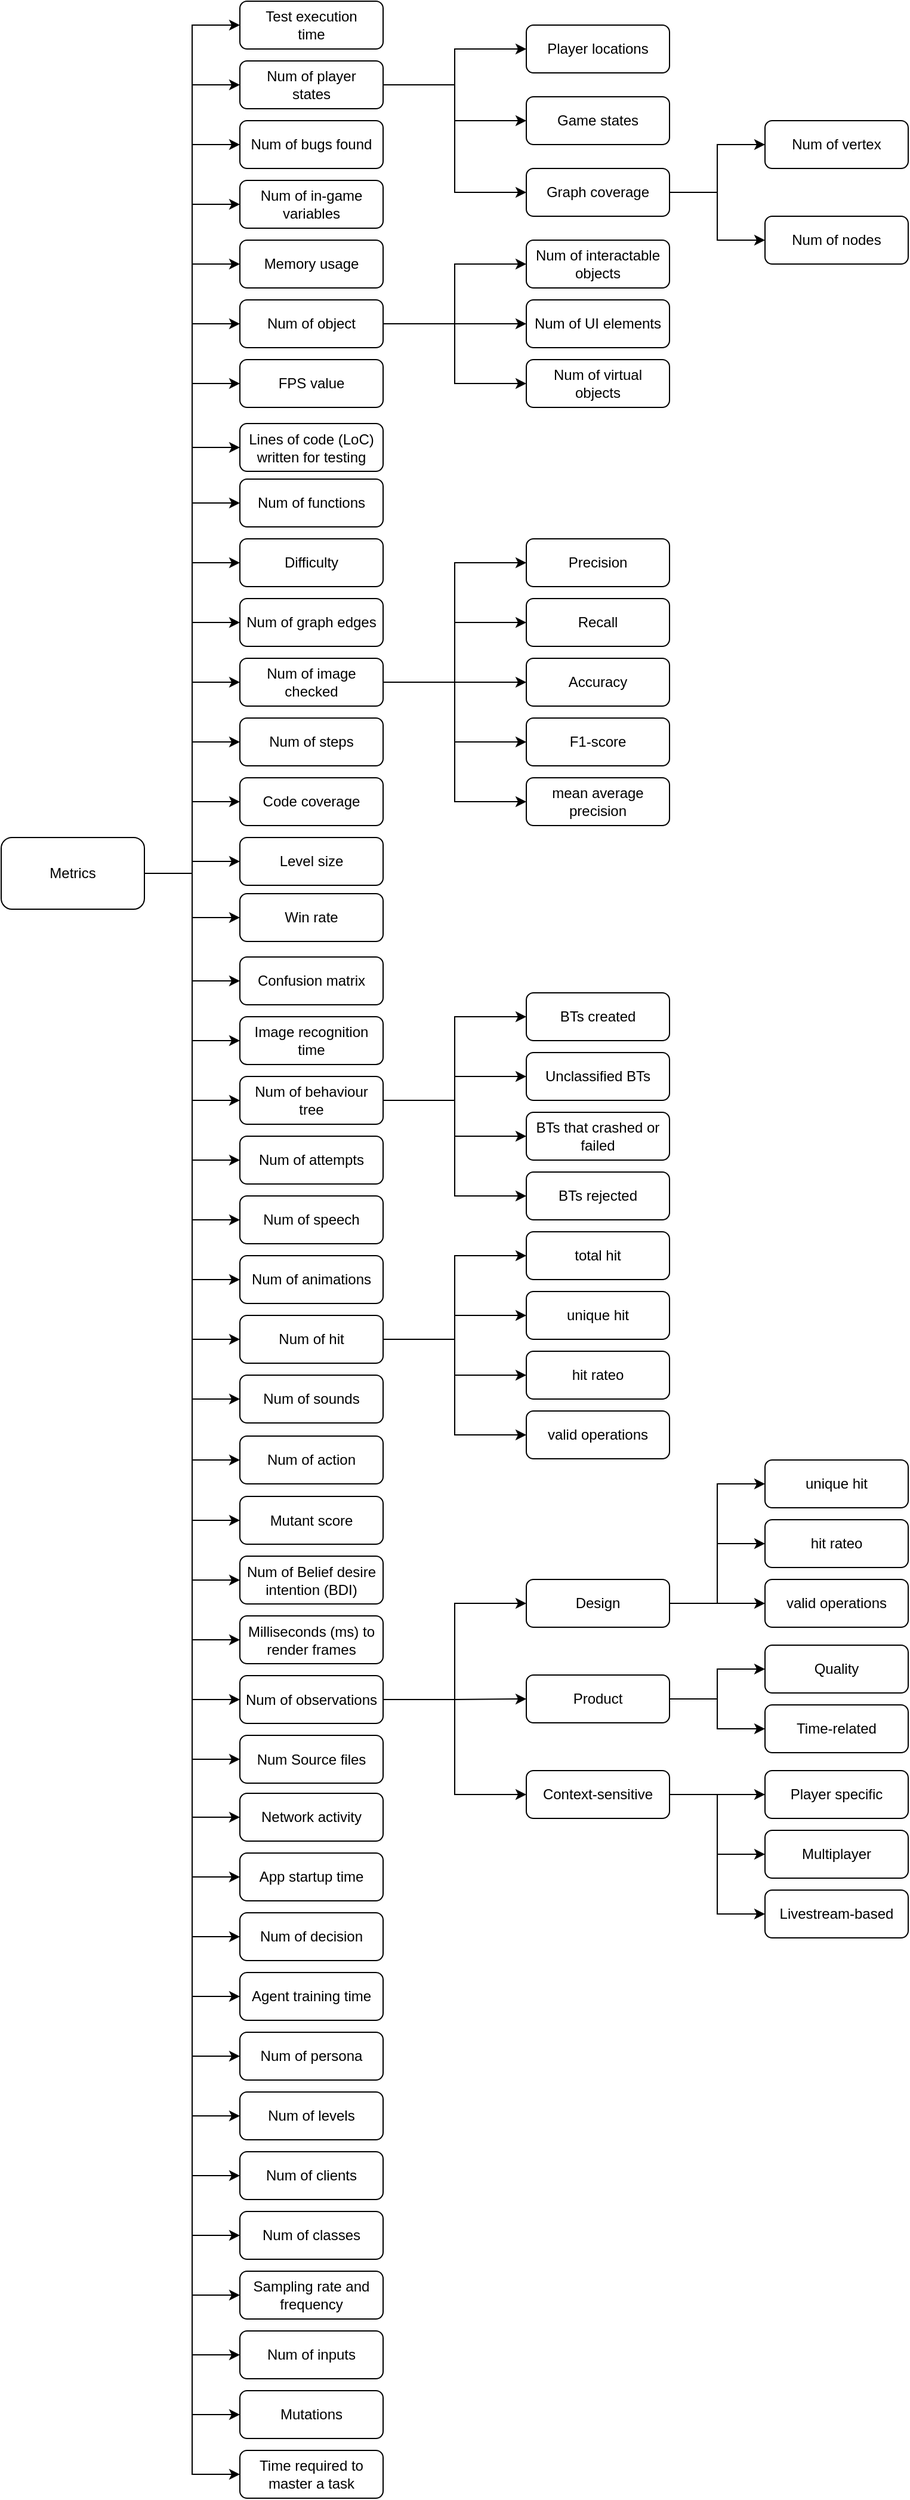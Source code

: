 <mxfile version="21.5.2" type="github">
  <diagram name="Page-1" id="xeIxkAoRWII9STHgT98n">
    <mxGraphModel dx="868" dy="790" grid="1" gridSize="10" guides="1" tooltips="1" connect="1" arrows="1" fold="1" page="1" pageScale="1" pageWidth="1169" pageHeight="827" math="0" shadow="0">
      <root>
        <mxCell id="0" />
        <mxCell id="1" parent="0" />
        <mxCell id="zapQ0Kug5HAamrrfFNZZ-22" style="edgeStyle=orthogonalEdgeStyle;rounded=0;orthogonalLoop=1;jettySize=auto;html=1;entryX=0;entryY=0.5;entryDx=0;entryDy=0;" edge="1" parent="1" source="zapQ0Kug5HAamrrfFNZZ-2" target="zapQ0Kug5HAamrrfFNZZ-19">
          <mxGeometry relative="1" as="geometry" />
        </mxCell>
        <mxCell id="zapQ0Kug5HAamrrfFNZZ-23" style="edgeStyle=orthogonalEdgeStyle;rounded=0;orthogonalLoop=1;jettySize=auto;html=1;entryX=0;entryY=0.5;entryDx=0;entryDy=0;" edge="1" parent="1" source="zapQ0Kug5HAamrrfFNZZ-2" target="zapQ0Kug5HAamrrfFNZZ-10">
          <mxGeometry relative="1" as="geometry" />
        </mxCell>
        <mxCell id="zapQ0Kug5HAamrrfFNZZ-24" style="edgeStyle=orthogonalEdgeStyle;rounded=0;orthogonalLoop=1;jettySize=auto;html=1;entryX=0;entryY=0.5;entryDx=0;entryDy=0;" edge="1" parent="1" source="zapQ0Kug5HAamrrfFNZZ-2" target="zapQ0Kug5HAamrrfFNZZ-9">
          <mxGeometry relative="1" as="geometry" />
        </mxCell>
        <mxCell id="zapQ0Kug5HAamrrfFNZZ-25" style="edgeStyle=orthogonalEdgeStyle;rounded=0;orthogonalLoop=1;jettySize=auto;html=1;entryX=0;entryY=0.5;entryDx=0;entryDy=0;" edge="1" parent="1" source="zapQ0Kug5HAamrrfFNZZ-2" target="zapQ0Kug5HAamrrfFNZZ-8">
          <mxGeometry relative="1" as="geometry" />
        </mxCell>
        <mxCell id="zapQ0Kug5HAamrrfFNZZ-26" style="edgeStyle=orthogonalEdgeStyle;rounded=0;orthogonalLoop=1;jettySize=auto;html=1;entryX=0;entryY=0.5;entryDx=0;entryDy=0;" edge="1" parent="1" source="zapQ0Kug5HAamrrfFNZZ-2" target="zapQ0Kug5HAamrrfFNZZ-7">
          <mxGeometry relative="1" as="geometry" />
        </mxCell>
        <mxCell id="zapQ0Kug5HAamrrfFNZZ-27" style="edgeStyle=orthogonalEdgeStyle;rounded=0;orthogonalLoop=1;jettySize=auto;html=1;entryX=0;entryY=0.5;entryDx=0;entryDy=0;" edge="1" parent="1" source="zapQ0Kug5HAamrrfFNZZ-2" target="zapQ0Kug5HAamrrfFNZZ-14">
          <mxGeometry relative="1" as="geometry" />
        </mxCell>
        <mxCell id="zapQ0Kug5HAamrrfFNZZ-28" style="edgeStyle=orthogonalEdgeStyle;rounded=0;orthogonalLoop=1;jettySize=auto;html=1;entryX=0;entryY=0.5;entryDx=0;entryDy=0;" edge="1" parent="1" source="zapQ0Kug5HAamrrfFNZZ-2" target="zapQ0Kug5HAamrrfFNZZ-13">
          <mxGeometry relative="1" as="geometry" />
        </mxCell>
        <mxCell id="zapQ0Kug5HAamrrfFNZZ-29" style="edgeStyle=orthogonalEdgeStyle;rounded=0;orthogonalLoop=1;jettySize=auto;html=1;entryX=0;entryY=0.5;entryDx=0;entryDy=0;" edge="1" parent="1" source="zapQ0Kug5HAamrrfFNZZ-2" target="zapQ0Kug5HAamrrfFNZZ-12">
          <mxGeometry relative="1" as="geometry" />
        </mxCell>
        <mxCell id="zapQ0Kug5HAamrrfFNZZ-59" style="edgeStyle=orthogonalEdgeStyle;rounded=0;orthogonalLoop=1;jettySize=auto;html=1;entryX=0;entryY=0.5;entryDx=0;entryDy=0;" edge="1" parent="1" source="zapQ0Kug5HAamrrfFNZZ-2" target="zapQ0Kug5HAamrrfFNZZ-20">
          <mxGeometry relative="1" as="geometry" />
        </mxCell>
        <mxCell id="zapQ0Kug5HAamrrfFNZZ-60" style="edgeStyle=orthogonalEdgeStyle;rounded=0;orthogonalLoop=1;jettySize=auto;html=1;entryX=0;entryY=0.5;entryDx=0;entryDy=0;" edge="1" parent="1" source="zapQ0Kug5HAamrrfFNZZ-2" target="zapQ0Kug5HAamrrfFNZZ-21">
          <mxGeometry relative="1" as="geometry" />
        </mxCell>
        <mxCell id="zapQ0Kug5HAamrrfFNZZ-70" style="edgeStyle=orthogonalEdgeStyle;rounded=0;orthogonalLoop=1;jettySize=auto;html=1;entryX=0;entryY=0.5;entryDx=0;entryDy=0;" edge="1" parent="1" source="zapQ0Kug5HAamrrfFNZZ-2" target="zapQ0Kug5HAamrrfFNZZ-15">
          <mxGeometry relative="1" as="geometry" />
        </mxCell>
        <mxCell id="zapQ0Kug5HAamrrfFNZZ-71" style="edgeStyle=orthogonalEdgeStyle;rounded=0;orthogonalLoop=1;jettySize=auto;html=1;entryX=0;entryY=0.5;entryDx=0;entryDy=0;" edge="1" parent="1" source="zapQ0Kug5HAamrrfFNZZ-2" target="zapQ0Kug5HAamrrfFNZZ-16">
          <mxGeometry relative="1" as="geometry" />
        </mxCell>
        <mxCell id="zapQ0Kug5HAamrrfFNZZ-72" style="edgeStyle=orthogonalEdgeStyle;rounded=0;orthogonalLoop=1;jettySize=auto;html=1;entryX=0;entryY=0.5;entryDx=0;entryDy=0;" edge="1" parent="1" source="zapQ0Kug5HAamrrfFNZZ-2" target="zapQ0Kug5HAamrrfFNZZ-17">
          <mxGeometry relative="1" as="geometry" />
        </mxCell>
        <mxCell id="zapQ0Kug5HAamrrfFNZZ-73" style="edgeStyle=orthogonalEdgeStyle;rounded=0;orthogonalLoop=1;jettySize=auto;html=1;entryX=0;entryY=0.5;entryDx=0;entryDy=0;" edge="1" parent="1" source="zapQ0Kug5HAamrrfFNZZ-2" target="zapQ0Kug5HAamrrfFNZZ-18">
          <mxGeometry relative="1" as="geometry" />
        </mxCell>
        <mxCell id="zapQ0Kug5HAamrrfFNZZ-74" style="edgeStyle=orthogonalEdgeStyle;rounded=0;orthogonalLoop=1;jettySize=auto;html=1;entryX=0;entryY=0.5;entryDx=0;entryDy=0;" edge="1" parent="1" source="zapQ0Kug5HAamrrfFNZZ-2" target="zapQ0Kug5HAamrrfFNZZ-64">
          <mxGeometry relative="1" as="geometry" />
        </mxCell>
        <mxCell id="zapQ0Kug5HAamrrfFNZZ-75" style="edgeStyle=orthogonalEdgeStyle;rounded=0;orthogonalLoop=1;jettySize=auto;html=1;entryX=0;entryY=0.5;entryDx=0;entryDy=0;" edge="1" parent="1" source="zapQ0Kug5HAamrrfFNZZ-2" target="zapQ0Kug5HAamrrfFNZZ-63">
          <mxGeometry relative="1" as="geometry" />
        </mxCell>
        <mxCell id="zapQ0Kug5HAamrrfFNZZ-76" style="edgeStyle=orthogonalEdgeStyle;rounded=0;orthogonalLoop=1;jettySize=auto;html=1;entryX=0;entryY=0.5;entryDx=0;entryDy=0;" edge="1" parent="1" source="zapQ0Kug5HAamrrfFNZZ-2" target="zapQ0Kug5HAamrrfFNZZ-62">
          <mxGeometry relative="1" as="geometry" />
        </mxCell>
        <mxCell id="zapQ0Kug5HAamrrfFNZZ-77" style="edgeStyle=orthogonalEdgeStyle;rounded=0;orthogonalLoop=1;jettySize=auto;html=1;entryX=0;entryY=0.5;entryDx=0;entryDy=0;" edge="1" parent="1" source="zapQ0Kug5HAamrrfFNZZ-2" target="zapQ0Kug5HAamrrfFNZZ-61">
          <mxGeometry relative="1" as="geometry" />
        </mxCell>
        <mxCell id="zapQ0Kug5HAamrrfFNZZ-78" style="edgeStyle=orthogonalEdgeStyle;rounded=0;orthogonalLoop=1;jettySize=auto;html=1;entryX=0;entryY=0.5;entryDx=0;entryDy=0;" edge="1" parent="1" source="zapQ0Kug5HAamrrfFNZZ-2" target="zapQ0Kug5HAamrrfFNZZ-65">
          <mxGeometry relative="1" as="geometry" />
        </mxCell>
        <mxCell id="zapQ0Kug5HAamrrfFNZZ-79" style="edgeStyle=orthogonalEdgeStyle;rounded=0;orthogonalLoop=1;jettySize=auto;html=1;entryX=0;entryY=0.5;entryDx=0;entryDy=0;" edge="1" parent="1" source="zapQ0Kug5HAamrrfFNZZ-2" target="zapQ0Kug5HAamrrfFNZZ-69">
          <mxGeometry relative="1" as="geometry" />
        </mxCell>
        <mxCell id="zapQ0Kug5HAamrrfFNZZ-80" style="edgeStyle=orthogonalEdgeStyle;rounded=0;orthogonalLoop=1;jettySize=auto;html=1;entryX=0;entryY=0.5;entryDx=0;entryDy=0;" edge="1" parent="1" source="zapQ0Kug5HAamrrfFNZZ-2" target="zapQ0Kug5HAamrrfFNZZ-68">
          <mxGeometry relative="1" as="geometry" />
        </mxCell>
        <mxCell id="zapQ0Kug5HAamrrfFNZZ-81" style="edgeStyle=orthogonalEdgeStyle;rounded=0;orthogonalLoop=1;jettySize=auto;html=1;entryX=0;entryY=0.5;entryDx=0;entryDy=0;" edge="1" parent="1" source="zapQ0Kug5HAamrrfFNZZ-2" target="zapQ0Kug5HAamrrfFNZZ-67">
          <mxGeometry relative="1" as="geometry" />
        </mxCell>
        <mxCell id="zapQ0Kug5HAamrrfFNZZ-82" style="edgeStyle=orthogonalEdgeStyle;rounded=0;orthogonalLoop=1;jettySize=auto;html=1;entryX=0;entryY=0.5;entryDx=0;entryDy=0;" edge="1" parent="1" source="zapQ0Kug5HAamrrfFNZZ-2" target="zapQ0Kug5HAamrrfFNZZ-66">
          <mxGeometry relative="1" as="geometry" />
        </mxCell>
        <mxCell id="zapQ0Kug5HAamrrfFNZZ-146" style="edgeStyle=orthogonalEdgeStyle;rounded=0;orthogonalLoop=1;jettySize=auto;html=1;entryX=0;entryY=0.5;entryDx=0;entryDy=0;" edge="1" parent="1" source="zapQ0Kug5HAamrrfFNZZ-2" target="zapQ0Kug5HAamrrfFNZZ-84">
          <mxGeometry relative="1" as="geometry" />
        </mxCell>
        <mxCell id="zapQ0Kug5HAamrrfFNZZ-147" style="edgeStyle=orthogonalEdgeStyle;rounded=0;orthogonalLoop=1;jettySize=auto;html=1;entryX=0;entryY=0.5;entryDx=0;entryDy=0;" edge="1" parent="1" source="zapQ0Kug5HAamrrfFNZZ-2" target="zapQ0Kug5HAamrrfFNZZ-83">
          <mxGeometry relative="1" as="geometry" />
        </mxCell>
        <mxCell id="zapQ0Kug5HAamrrfFNZZ-148" style="edgeStyle=orthogonalEdgeStyle;rounded=0;orthogonalLoop=1;jettySize=auto;html=1;entryX=0;entryY=0.5;entryDx=0;entryDy=0;" edge="1" parent="1" source="zapQ0Kug5HAamrrfFNZZ-2" target="zapQ0Kug5HAamrrfFNZZ-85">
          <mxGeometry relative="1" as="geometry" />
        </mxCell>
        <mxCell id="zapQ0Kug5HAamrrfFNZZ-149" style="edgeStyle=orthogonalEdgeStyle;rounded=0;orthogonalLoop=1;jettySize=auto;html=1;entryX=0;entryY=0.5;entryDx=0;entryDy=0;" edge="1" parent="1" source="zapQ0Kug5HAamrrfFNZZ-2" target="zapQ0Kug5HAamrrfFNZZ-89">
          <mxGeometry relative="1" as="geometry" />
        </mxCell>
        <mxCell id="zapQ0Kug5HAamrrfFNZZ-152" style="edgeStyle=orthogonalEdgeStyle;rounded=0;orthogonalLoop=1;jettySize=auto;html=1;entryX=0;entryY=0.5;entryDx=0;entryDy=0;" edge="1" parent="1" source="zapQ0Kug5HAamrrfFNZZ-2" target="zapQ0Kug5HAamrrfFNZZ-86">
          <mxGeometry relative="1" as="geometry" />
        </mxCell>
        <mxCell id="zapQ0Kug5HAamrrfFNZZ-153" style="edgeStyle=orthogonalEdgeStyle;rounded=0;orthogonalLoop=1;jettySize=auto;html=1;entryX=0;entryY=0.5;entryDx=0;entryDy=0;" edge="1" parent="1" source="zapQ0Kug5HAamrrfFNZZ-2" target="zapQ0Kug5HAamrrfFNZZ-93">
          <mxGeometry relative="1" as="geometry" />
        </mxCell>
        <mxCell id="zapQ0Kug5HAamrrfFNZZ-155" style="edgeStyle=orthogonalEdgeStyle;rounded=0;orthogonalLoop=1;jettySize=auto;html=1;entryX=0;entryY=0.5;entryDx=0;entryDy=0;" edge="1" parent="1" source="zapQ0Kug5HAamrrfFNZZ-2" target="zapQ0Kug5HAamrrfFNZZ-91">
          <mxGeometry relative="1" as="geometry" />
        </mxCell>
        <mxCell id="zapQ0Kug5HAamrrfFNZZ-156" style="edgeStyle=orthogonalEdgeStyle;rounded=0;orthogonalLoop=1;jettySize=auto;html=1;entryX=0;entryY=0.5;entryDx=0;entryDy=0;" edge="1" parent="1" source="zapQ0Kug5HAamrrfFNZZ-2" target="zapQ0Kug5HAamrrfFNZZ-92">
          <mxGeometry relative="1" as="geometry" />
        </mxCell>
        <mxCell id="zapQ0Kug5HAamrrfFNZZ-157" style="edgeStyle=orthogonalEdgeStyle;rounded=0;orthogonalLoop=1;jettySize=auto;html=1;entryX=0;entryY=0.5;entryDx=0;entryDy=0;" edge="1" parent="1" source="zapQ0Kug5HAamrrfFNZZ-2" target="zapQ0Kug5HAamrrfFNZZ-90">
          <mxGeometry relative="1" as="geometry" />
        </mxCell>
        <mxCell id="zapQ0Kug5HAamrrfFNZZ-158" style="edgeStyle=orthogonalEdgeStyle;rounded=0;orthogonalLoop=1;jettySize=auto;html=1;entryX=0;entryY=0.5;entryDx=0;entryDy=0;" edge="1" parent="1" source="zapQ0Kug5HAamrrfFNZZ-2" target="zapQ0Kug5HAamrrfFNZZ-95">
          <mxGeometry relative="1" as="geometry" />
        </mxCell>
        <mxCell id="zapQ0Kug5HAamrrfFNZZ-159" style="edgeStyle=orthogonalEdgeStyle;rounded=0;orthogonalLoop=1;jettySize=auto;html=1;entryX=0;entryY=0.5;entryDx=0;entryDy=0;" edge="1" parent="1" source="zapQ0Kug5HAamrrfFNZZ-2" target="zapQ0Kug5HAamrrfFNZZ-88">
          <mxGeometry relative="1" as="geometry" />
        </mxCell>
        <mxCell id="zapQ0Kug5HAamrrfFNZZ-160" style="edgeStyle=orthogonalEdgeStyle;rounded=0;orthogonalLoop=1;jettySize=auto;html=1;entryX=0;entryY=0.5;entryDx=0;entryDy=0;" edge="1" parent="1" source="zapQ0Kug5HAamrrfFNZZ-2" target="zapQ0Kug5HAamrrfFNZZ-100">
          <mxGeometry relative="1" as="geometry" />
        </mxCell>
        <mxCell id="zapQ0Kug5HAamrrfFNZZ-161" style="edgeStyle=orthogonalEdgeStyle;rounded=0;orthogonalLoop=1;jettySize=auto;html=1;entryX=0;entryY=0.5;entryDx=0;entryDy=0;" edge="1" parent="1" source="zapQ0Kug5HAamrrfFNZZ-2" target="zapQ0Kug5HAamrrfFNZZ-101">
          <mxGeometry relative="1" as="geometry" />
        </mxCell>
        <mxCell id="zapQ0Kug5HAamrrfFNZZ-162" style="edgeStyle=orthogonalEdgeStyle;rounded=0;orthogonalLoop=1;jettySize=auto;html=1;entryX=0;entryY=0.5;entryDx=0;entryDy=0;" edge="1" parent="1" source="zapQ0Kug5HAamrrfFNZZ-2" target="zapQ0Kug5HAamrrfFNZZ-98">
          <mxGeometry relative="1" as="geometry" />
        </mxCell>
        <mxCell id="zapQ0Kug5HAamrrfFNZZ-163" style="edgeStyle=orthogonalEdgeStyle;rounded=0;orthogonalLoop=1;jettySize=auto;html=1;entryX=0;entryY=0.5;entryDx=0;entryDy=0;" edge="1" parent="1" source="zapQ0Kug5HAamrrfFNZZ-2" target="zapQ0Kug5HAamrrfFNZZ-99">
          <mxGeometry relative="1" as="geometry" />
        </mxCell>
        <mxCell id="zapQ0Kug5HAamrrfFNZZ-164" style="edgeStyle=orthogonalEdgeStyle;rounded=0;orthogonalLoop=1;jettySize=auto;html=1;entryX=0;entryY=0.5;entryDx=0;entryDy=0;" edge="1" parent="1" source="zapQ0Kug5HAamrrfFNZZ-2" target="zapQ0Kug5HAamrrfFNZZ-96">
          <mxGeometry relative="1" as="geometry" />
        </mxCell>
        <mxCell id="zapQ0Kug5HAamrrfFNZZ-165" style="edgeStyle=orthogonalEdgeStyle;rounded=0;orthogonalLoop=1;jettySize=auto;html=1;entryX=0;entryY=0.5;entryDx=0;entryDy=0;" edge="1" parent="1" source="zapQ0Kug5HAamrrfFNZZ-2" target="zapQ0Kug5HAamrrfFNZZ-87">
          <mxGeometry relative="1" as="geometry" />
        </mxCell>
        <mxCell id="zapQ0Kug5HAamrrfFNZZ-166" style="edgeStyle=orthogonalEdgeStyle;rounded=0;orthogonalLoop=1;jettySize=auto;html=1;entryX=0;entryY=0.5;entryDx=0;entryDy=0;" edge="1" parent="1" source="zapQ0Kug5HAamrrfFNZZ-2" target="zapQ0Kug5HAamrrfFNZZ-97">
          <mxGeometry relative="1" as="geometry" />
        </mxCell>
        <mxCell id="zapQ0Kug5HAamrrfFNZZ-167" style="edgeStyle=orthogonalEdgeStyle;rounded=0;orthogonalLoop=1;jettySize=auto;html=1;entryX=0;entryY=0.5;entryDx=0;entryDy=0;" edge="1" parent="1" source="zapQ0Kug5HAamrrfFNZZ-2" target="zapQ0Kug5HAamrrfFNZZ-94">
          <mxGeometry relative="1" as="geometry" />
        </mxCell>
        <mxCell id="zapQ0Kug5HAamrrfFNZZ-2" value="Metrics" style="rounded=1;whiteSpace=wrap;html=1;" vertex="1" parent="1">
          <mxGeometry x="40" y="740" width="120" height="60" as="geometry" />
        </mxCell>
        <mxCell id="zapQ0Kug5HAamrrfFNZZ-44" style="edgeStyle=orthogonalEdgeStyle;rounded=0;orthogonalLoop=1;jettySize=auto;html=1;entryX=0;entryY=0.5;entryDx=0;entryDy=0;" edge="1" parent="1" source="zapQ0Kug5HAamrrfFNZZ-7" target="zapQ0Kug5HAamrrfFNZZ-43">
          <mxGeometry relative="1" as="geometry" />
        </mxCell>
        <mxCell id="zapQ0Kug5HAamrrfFNZZ-46" style="edgeStyle=orthogonalEdgeStyle;rounded=0;orthogonalLoop=1;jettySize=auto;html=1;entryX=0;entryY=0.5;entryDx=0;entryDy=0;" edge="1" parent="1" source="zapQ0Kug5HAamrrfFNZZ-7" target="zapQ0Kug5HAamrrfFNZZ-42">
          <mxGeometry relative="1" as="geometry" />
        </mxCell>
        <mxCell id="zapQ0Kug5HAamrrfFNZZ-48" style="edgeStyle=orthogonalEdgeStyle;rounded=0;orthogonalLoop=1;jettySize=auto;html=1;" edge="1" parent="1" source="zapQ0Kug5HAamrrfFNZZ-7" target="zapQ0Kug5HAamrrfFNZZ-47">
          <mxGeometry relative="1" as="geometry" />
        </mxCell>
        <mxCell id="zapQ0Kug5HAamrrfFNZZ-7" value="Num of object" style="rounded=1;whiteSpace=wrap;html=1;" vertex="1" parent="1">
          <mxGeometry x="240" y="290" width="120" height="40" as="geometry" />
        </mxCell>
        <mxCell id="zapQ0Kug5HAamrrfFNZZ-8" value="Num of in-game variables" style="rounded=1;whiteSpace=wrap;html=1;" vertex="1" parent="1">
          <mxGeometry x="240" y="190" width="120" height="40" as="geometry" />
        </mxCell>
        <mxCell id="zapQ0Kug5HAamrrfFNZZ-9" value="Memory usage" style="rounded=1;whiteSpace=wrap;html=1;" vertex="1" parent="1">
          <mxGeometry x="240" y="240" width="120" height="40" as="geometry" />
        </mxCell>
        <mxCell id="zapQ0Kug5HAamrrfFNZZ-10" value="FPS value" style="rounded=1;whiteSpace=wrap;html=1;" vertex="1" parent="1">
          <mxGeometry x="240" y="340" width="120" height="40" as="geometry" />
        </mxCell>
        <mxCell id="zapQ0Kug5HAamrrfFNZZ-12" value="Test execution&lt;br&gt;time" style="rounded=1;whiteSpace=wrap;html=1;" vertex="1" parent="1">
          <mxGeometry x="240" y="40" width="120" height="40" as="geometry" />
        </mxCell>
        <mxCell id="zapQ0Kug5HAamrrfFNZZ-38" style="edgeStyle=orthogonalEdgeStyle;rounded=0;orthogonalLoop=1;jettySize=auto;html=1;entryX=0;entryY=0.5;entryDx=0;entryDy=0;" edge="1" parent="1" source="zapQ0Kug5HAamrrfFNZZ-13" target="zapQ0Kug5HAamrrfFNZZ-32">
          <mxGeometry relative="1" as="geometry" />
        </mxCell>
        <mxCell id="zapQ0Kug5HAamrrfFNZZ-39" style="edgeStyle=orthogonalEdgeStyle;rounded=0;orthogonalLoop=1;jettySize=auto;html=1;" edge="1" parent="1" source="zapQ0Kug5HAamrrfFNZZ-13" target="zapQ0Kug5HAamrrfFNZZ-31">
          <mxGeometry relative="1" as="geometry" />
        </mxCell>
        <mxCell id="zapQ0Kug5HAamrrfFNZZ-40" style="edgeStyle=orthogonalEdgeStyle;rounded=0;orthogonalLoop=1;jettySize=auto;html=1;entryX=0;entryY=0.5;entryDx=0;entryDy=0;" edge="1" parent="1" source="zapQ0Kug5HAamrrfFNZZ-13" target="zapQ0Kug5HAamrrfFNZZ-33">
          <mxGeometry relative="1" as="geometry" />
        </mxCell>
        <mxCell id="zapQ0Kug5HAamrrfFNZZ-13" value="Num of player &lt;br&gt;states" style="rounded=1;whiteSpace=wrap;html=1;" vertex="1" parent="1">
          <mxGeometry x="240" y="90" width="120" height="40" as="geometry" />
        </mxCell>
        <mxCell id="zapQ0Kug5HAamrrfFNZZ-14" value="Num of bugs found" style="rounded=1;whiteSpace=wrap;html=1;" vertex="1" parent="1">
          <mxGeometry x="240" y="140" width="120" height="40" as="geometry" />
        </mxCell>
        <mxCell id="zapQ0Kug5HAamrrfFNZZ-15" value="Lines of code (LoC) written for testing" style="rounded=1;whiteSpace=wrap;html=1;" vertex="1" parent="1">
          <mxGeometry x="240" y="393.5" width="120" height="40" as="geometry" />
        </mxCell>
        <mxCell id="zapQ0Kug5HAamrrfFNZZ-16" value="Num of functions" style="rounded=1;whiteSpace=wrap;html=1;" vertex="1" parent="1">
          <mxGeometry x="240" y="440" width="120" height="40" as="geometry" />
        </mxCell>
        <mxCell id="zapQ0Kug5HAamrrfFNZZ-17" value="Difficulty" style="rounded=1;whiteSpace=wrap;html=1;" vertex="1" parent="1">
          <mxGeometry x="240" y="490" width="120" height="40" as="geometry" />
        </mxCell>
        <mxCell id="zapQ0Kug5HAamrrfFNZZ-18" value="Num of graph edges" style="rounded=1;whiteSpace=wrap;html=1;" vertex="1" parent="1">
          <mxGeometry x="240" y="540" width="120" height="40" as="geometry" />
        </mxCell>
        <mxCell id="zapQ0Kug5HAamrrfFNZZ-54" style="edgeStyle=orthogonalEdgeStyle;rounded=0;orthogonalLoop=1;jettySize=auto;html=1;entryX=0;entryY=0.5;entryDx=0;entryDy=0;" edge="1" parent="1" source="zapQ0Kug5HAamrrfFNZZ-19" target="zapQ0Kug5HAamrrfFNZZ-50">
          <mxGeometry relative="1" as="geometry" />
        </mxCell>
        <mxCell id="zapQ0Kug5HAamrrfFNZZ-55" style="edgeStyle=orthogonalEdgeStyle;rounded=0;orthogonalLoop=1;jettySize=auto;html=1;entryX=0;entryY=0.5;entryDx=0;entryDy=0;" edge="1" parent="1" source="zapQ0Kug5HAamrrfFNZZ-19" target="zapQ0Kug5HAamrrfFNZZ-51">
          <mxGeometry relative="1" as="geometry" />
        </mxCell>
        <mxCell id="zapQ0Kug5HAamrrfFNZZ-56" style="edgeStyle=orthogonalEdgeStyle;rounded=0;orthogonalLoop=1;jettySize=auto;html=1;entryX=0;entryY=0.5;entryDx=0;entryDy=0;" edge="1" parent="1" source="zapQ0Kug5HAamrrfFNZZ-19" target="zapQ0Kug5HAamrrfFNZZ-49">
          <mxGeometry relative="1" as="geometry" />
        </mxCell>
        <mxCell id="zapQ0Kug5HAamrrfFNZZ-57" style="edgeStyle=orthogonalEdgeStyle;rounded=0;orthogonalLoop=1;jettySize=auto;html=1;entryX=0;entryY=0.5;entryDx=0;entryDy=0;" edge="1" parent="1" source="zapQ0Kug5HAamrrfFNZZ-19" target="zapQ0Kug5HAamrrfFNZZ-52">
          <mxGeometry relative="1" as="geometry" />
        </mxCell>
        <mxCell id="zapQ0Kug5HAamrrfFNZZ-58" style="edgeStyle=orthogonalEdgeStyle;rounded=0;orthogonalLoop=1;jettySize=auto;html=1;entryX=0;entryY=0.5;entryDx=0;entryDy=0;" edge="1" parent="1" source="zapQ0Kug5HAamrrfFNZZ-19" target="zapQ0Kug5HAamrrfFNZZ-53">
          <mxGeometry relative="1" as="geometry" />
        </mxCell>
        <mxCell id="zapQ0Kug5HAamrrfFNZZ-19" value="Num of image checked" style="rounded=1;whiteSpace=wrap;html=1;" vertex="1" parent="1">
          <mxGeometry x="240" y="590" width="120" height="40" as="geometry" />
        </mxCell>
        <mxCell id="zapQ0Kug5HAamrrfFNZZ-20" value="Num of steps" style="rounded=1;whiteSpace=wrap;html=1;" vertex="1" parent="1">
          <mxGeometry x="240" y="640" width="120" height="40" as="geometry" />
        </mxCell>
        <mxCell id="zapQ0Kug5HAamrrfFNZZ-21" value="Code coverage" style="rounded=1;whiteSpace=wrap;html=1;" vertex="1" parent="1">
          <mxGeometry x="240" y="690" width="120" height="40" as="geometry" />
        </mxCell>
        <mxCell id="zapQ0Kug5HAamrrfFNZZ-31" value="Game states" style="rounded=1;whiteSpace=wrap;html=1;" vertex="1" parent="1">
          <mxGeometry x="480" y="120" width="120" height="40" as="geometry" />
        </mxCell>
        <mxCell id="zapQ0Kug5HAamrrfFNZZ-32" value="Player locations" style="rounded=1;whiteSpace=wrap;html=1;" vertex="1" parent="1">
          <mxGeometry x="480" y="60" width="120" height="40" as="geometry" />
        </mxCell>
        <mxCell id="zapQ0Kug5HAamrrfFNZZ-36" style="edgeStyle=orthogonalEdgeStyle;rounded=0;orthogonalLoop=1;jettySize=auto;html=1;entryX=0;entryY=0.5;entryDx=0;entryDy=0;" edge="1" parent="1" source="zapQ0Kug5HAamrrfFNZZ-33" target="zapQ0Kug5HAamrrfFNZZ-35">
          <mxGeometry relative="1" as="geometry" />
        </mxCell>
        <mxCell id="zapQ0Kug5HAamrrfFNZZ-37" style="edgeStyle=orthogonalEdgeStyle;rounded=0;orthogonalLoop=1;jettySize=auto;html=1;entryX=0;entryY=0.5;entryDx=0;entryDy=0;" edge="1" parent="1" source="zapQ0Kug5HAamrrfFNZZ-33" target="zapQ0Kug5HAamrrfFNZZ-34">
          <mxGeometry relative="1" as="geometry" />
        </mxCell>
        <mxCell id="zapQ0Kug5HAamrrfFNZZ-33" value="Graph coverage" style="rounded=1;whiteSpace=wrap;html=1;" vertex="1" parent="1">
          <mxGeometry x="480" y="180" width="120" height="40" as="geometry" />
        </mxCell>
        <mxCell id="zapQ0Kug5HAamrrfFNZZ-34" value="Num of nodes" style="rounded=1;whiteSpace=wrap;html=1;" vertex="1" parent="1">
          <mxGeometry x="680" y="220" width="120" height="40" as="geometry" />
        </mxCell>
        <mxCell id="zapQ0Kug5HAamrrfFNZZ-35" value="Num of vertex" style="rounded=1;whiteSpace=wrap;html=1;" vertex="1" parent="1">
          <mxGeometry x="680" y="140" width="120" height="40" as="geometry" />
        </mxCell>
        <mxCell id="zapQ0Kug5HAamrrfFNZZ-42" value="Num of virtual &lt;br&gt;objects" style="rounded=1;whiteSpace=wrap;html=1;" vertex="1" parent="1">
          <mxGeometry x="480" y="340" width="120" height="40" as="geometry" />
        </mxCell>
        <mxCell id="zapQ0Kug5HAamrrfFNZZ-43" value="Num of interactable objects" style="rounded=1;whiteSpace=wrap;html=1;" vertex="1" parent="1">
          <mxGeometry x="480" y="240" width="120" height="40" as="geometry" />
        </mxCell>
        <mxCell id="zapQ0Kug5HAamrrfFNZZ-47" value="Num of UI elements" style="rounded=1;whiteSpace=wrap;html=1;" vertex="1" parent="1">
          <mxGeometry x="480" y="290" width="120" height="40" as="geometry" />
        </mxCell>
        <mxCell id="zapQ0Kug5HAamrrfFNZZ-49" value="Accuracy" style="rounded=1;whiteSpace=wrap;html=1;" vertex="1" parent="1">
          <mxGeometry x="480" y="590" width="120" height="40" as="geometry" />
        </mxCell>
        <mxCell id="zapQ0Kug5HAamrrfFNZZ-50" value="Precision" style="rounded=1;whiteSpace=wrap;html=1;" vertex="1" parent="1">
          <mxGeometry x="480" y="490" width="120" height="40" as="geometry" />
        </mxCell>
        <mxCell id="zapQ0Kug5HAamrrfFNZZ-51" value="Recall" style="rounded=1;whiteSpace=wrap;html=1;" vertex="1" parent="1">
          <mxGeometry x="480" y="540" width="120" height="40" as="geometry" />
        </mxCell>
        <mxCell id="zapQ0Kug5HAamrrfFNZZ-52" value="F1-score" style="rounded=1;whiteSpace=wrap;html=1;" vertex="1" parent="1">
          <mxGeometry x="480" y="640" width="120" height="40" as="geometry" />
        </mxCell>
        <mxCell id="zapQ0Kug5HAamrrfFNZZ-53" value="mean average precision" style="rounded=1;whiteSpace=wrap;html=1;" vertex="1" parent="1">
          <mxGeometry x="480" y="690" width="120" height="40" as="geometry" />
        </mxCell>
        <mxCell id="zapQ0Kug5HAamrrfFNZZ-61" value="Num of persona" style="rounded=1;whiteSpace=wrap;html=1;" vertex="1" parent="1">
          <mxGeometry x="240" y="1740" width="120" height="40" as="geometry" />
        </mxCell>
        <mxCell id="zapQ0Kug5HAamrrfFNZZ-62" value="Agent training time&lt;br&gt;" style="rounded=1;whiteSpace=wrap;html=1;" vertex="1" parent="1">
          <mxGeometry x="240" y="1690" width="120" height="40" as="geometry" />
        </mxCell>
        <mxCell id="zapQ0Kug5HAamrrfFNZZ-63" value="Win rate" style="rounded=1;whiteSpace=wrap;html=1;" vertex="1" parent="1">
          <mxGeometry x="240" y="787" width="120" height="40" as="geometry" />
        </mxCell>
        <mxCell id="zapQ0Kug5HAamrrfFNZZ-64" value="Level size" style="rounded=1;whiteSpace=wrap;html=1;" vertex="1" parent="1">
          <mxGeometry x="240" y="740" width="120" height="40" as="geometry" />
        </mxCell>
        <mxCell id="zapQ0Kug5HAamrrfFNZZ-65" value="Num of levels" style="rounded=1;whiteSpace=wrap;html=1;" vertex="1" parent="1">
          <mxGeometry x="240" y="1790" width="120" height="40" as="geometry" />
        </mxCell>
        <mxCell id="zapQ0Kug5HAamrrfFNZZ-66" value="Num of inputs" style="rounded=1;whiteSpace=wrap;html=1;" vertex="1" parent="1">
          <mxGeometry x="240" y="1990" width="120" height="40" as="geometry" />
        </mxCell>
        <mxCell id="zapQ0Kug5HAamrrfFNZZ-67" value="Sampling rate and frequency" style="rounded=1;whiteSpace=wrap;html=1;" vertex="1" parent="1">
          <mxGeometry x="240" y="1940" width="120" height="40" as="geometry" />
        </mxCell>
        <mxCell id="zapQ0Kug5HAamrrfFNZZ-68" value="Num of classes" style="rounded=1;whiteSpace=wrap;html=1;" vertex="1" parent="1">
          <mxGeometry x="240" y="1890" width="120" height="40" as="geometry" />
        </mxCell>
        <mxCell id="zapQ0Kug5HAamrrfFNZZ-69" value="Num of clients" style="rounded=1;whiteSpace=wrap;html=1;" vertex="1" parent="1">
          <mxGeometry x="240" y="1840" width="120" height="40" as="geometry" />
        </mxCell>
        <mxCell id="zapQ0Kug5HAamrrfFNZZ-83" value="Time required to master a task" style="rounded=1;whiteSpace=wrap;html=1;" vertex="1" parent="1">
          <mxGeometry x="240" y="2090" width="120" height="40" as="geometry" />
        </mxCell>
        <mxCell id="zapQ0Kug5HAamrrfFNZZ-84" value="Mutations" style="rounded=1;whiteSpace=wrap;html=1;" vertex="1" parent="1">
          <mxGeometry x="240" y="2040" width="120" height="40" as="geometry" />
        </mxCell>
        <mxCell id="zapQ0Kug5HAamrrfFNZZ-85" value="Network activity" style="rounded=1;whiteSpace=wrap;html=1;" vertex="1" parent="1">
          <mxGeometry x="240" y="1540" width="120" height="40" as="geometry" />
        </mxCell>
        <mxCell id="zapQ0Kug5HAamrrfFNZZ-86" value="Confusion matrix" style="rounded=1;whiteSpace=wrap;html=1;" vertex="1" parent="1">
          <mxGeometry x="240" y="840" width="120" height="40" as="geometry" />
        </mxCell>
        <mxCell id="zapQ0Kug5HAamrrfFNZZ-87" value="Num of action" style="rounded=1;whiteSpace=wrap;html=1;" vertex="1" parent="1">
          <mxGeometry x="240" y="1241" width="120" height="40" as="geometry" />
        </mxCell>
        <mxCell id="zapQ0Kug5HAamrrfFNZZ-88" value="Num of decision" style="rounded=1;whiteSpace=wrap;html=1;" vertex="1" parent="1">
          <mxGeometry x="240" y="1640" width="120" height="40" as="geometry" />
        </mxCell>
        <mxCell id="zapQ0Kug5HAamrrfFNZZ-89" value="App startup time" style="rounded=1;whiteSpace=wrap;html=1;" vertex="1" parent="1">
          <mxGeometry x="240" y="1590" width="120" height="40" as="geometry" />
        </mxCell>
        <mxCell id="zapQ0Kug5HAamrrfFNZZ-90" value="Num of speech" style="rounded=1;whiteSpace=wrap;html=1;" vertex="1" parent="1">
          <mxGeometry x="240" y="1040" width="120" height="40" as="geometry" />
        </mxCell>
        <mxCell id="zapQ0Kug5HAamrrfFNZZ-91" value="Num of attempts" style="rounded=1;whiteSpace=wrap;html=1;" vertex="1" parent="1">
          <mxGeometry x="240" y="990" width="120" height="40" as="geometry" />
        </mxCell>
        <mxCell id="zapQ0Kug5HAamrrfFNZZ-108" style="edgeStyle=orthogonalEdgeStyle;rounded=0;orthogonalLoop=1;jettySize=auto;html=1;entryX=0;entryY=0.5;entryDx=0;entryDy=0;" edge="1" parent="1" source="zapQ0Kug5HAamrrfFNZZ-92" target="zapQ0Kug5HAamrrfFNZZ-105">
          <mxGeometry relative="1" as="geometry" />
        </mxCell>
        <mxCell id="zapQ0Kug5HAamrrfFNZZ-109" style="edgeStyle=orthogonalEdgeStyle;rounded=0;orthogonalLoop=1;jettySize=auto;html=1;entryX=0;entryY=0.5;entryDx=0;entryDy=0;" edge="1" parent="1" source="zapQ0Kug5HAamrrfFNZZ-92" target="zapQ0Kug5HAamrrfFNZZ-104">
          <mxGeometry relative="1" as="geometry" />
        </mxCell>
        <mxCell id="zapQ0Kug5HAamrrfFNZZ-110" style="edgeStyle=orthogonalEdgeStyle;rounded=0;orthogonalLoop=1;jettySize=auto;html=1;entryX=0;entryY=0.5;entryDx=0;entryDy=0;" edge="1" parent="1" source="zapQ0Kug5HAamrrfFNZZ-92" target="zapQ0Kug5HAamrrfFNZZ-107">
          <mxGeometry relative="1" as="geometry" />
        </mxCell>
        <mxCell id="zapQ0Kug5HAamrrfFNZZ-111" style="edgeStyle=orthogonalEdgeStyle;rounded=0;orthogonalLoop=1;jettySize=auto;html=1;entryX=0;entryY=0.5;entryDx=0;entryDy=0;" edge="1" parent="1" source="zapQ0Kug5HAamrrfFNZZ-92" target="zapQ0Kug5HAamrrfFNZZ-106">
          <mxGeometry relative="1" as="geometry" />
        </mxCell>
        <mxCell id="zapQ0Kug5HAamrrfFNZZ-92" value="Num of behaviour tree" style="rounded=1;whiteSpace=wrap;html=1;" vertex="1" parent="1">
          <mxGeometry x="240" y="940" width="120" height="40" as="geometry" />
        </mxCell>
        <mxCell id="zapQ0Kug5HAamrrfFNZZ-93" value="Image recognition time" style="rounded=1;whiteSpace=wrap;html=1;" vertex="1" parent="1">
          <mxGeometry x="240" y="890" width="120" height="40" as="geometry" />
        </mxCell>
        <mxCell id="zapQ0Kug5HAamrrfFNZZ-117" style="edgeStyle=orthogonalEdgeStyle;rounded=0;orthogonalLoop=1;jettySize=auto;html=1;entryX=0;entryY=0.5;entryDx=0;entryDy=0;" edge="1" parent="1" source="zapQ0Kug5HAamrrfFNZZ-94" target="zapQ0Kug5HAamrrfFNZZ-113">
          <mxGeometry relative="1" as="geometry" />
        </mxCell>
        <mxCell id="zapQ0Kug5HAamrrfFNZZ-118" style="edgeStyle=orthogonalEdgeStyle;rounded=0;orthogonalLoop=1;jettySize=auto;html=1;entryX=0;entryY=0.5;entryDx=0;entryDy=0;" edge="1" parent="1" source="zapQ0Kug5HAamrrfFNZZ-94" target="zapQ0Kug5HAamrrfFNZZ-114">
          <mxGeometry relative="1" as="geometry" />
        </mxCell>
        <mxCell id="zapQ0Kug5HAamrrfFNZZ-119" style="edgeStyle=orthogonalEdgeStyle;rounded=0;orthogonalLoop=1;jettySize=auto;html=1;entryX=0;entryY=0.5;entryDx=0;entryDy=0;" edge="1" parent="1" source="zapQ0Kug5HAamrrfFNZZ-94" target="zapQ0Kug5HAamrrfFNZZ-116">
          <mxGeometry relative="1" as="geometry" />
        </mxCell>
        <mxCell id="zapQ0Kug5HAamrrfFNZZ-120" style="edgeStyle=orthogonalEdgeStyle;rounded=0;orthogonalLoop=1;jettySize=auto;html=1;entryX=0;entryY=0.5;entryDx=0;entryDy=0;" edge="1" parent="1" source="zapQ0Kug5HAamrrfFNZZ-94" target="zapQ0Kug5HAamrrfFNZZ-115">
          <mxGeometry relative="1" as="geometry" />
        </mxCell>
        <mxCell id="zapQ0Kug5HAamrrfFNZZ-94" value="Num of hit" style="rounded=1;whiteSpace=wrap;html=1;" vertex="1" parent="1">
          <mxGeometry x="240" y="1140" width="120" height="40" as="geometry" />
        </mxCell>
        <mxCell id="zapQ0Kug5HAamrrfFNZZ-95" value="Num of animations" style="rounded=1;whiteSpace=wrap;html=1;" vertex="1" parent="1">
          <mxGeometry x="240" y="1090" width="120" height="40" as="geometry" />
        </mxCell>
        <mxCell id="zapQ0Kug5HAamrrfFNZZ-96" value="Mutant score" style="rounded=1;whiteSpace=wrap;html=1;" vertex="1" parent="1">
          <mxGeometry x="240" y="1291.5" width="120" height="40" as="geometry" />
        </mxCell>
        <mxCell id="zapQ0Kug5HAamrrfFNZZ-97" value="Num of sounds" style="rounded=1;whiteSpace=wrap;html=1;" vertex="1" parent="1">
          <mxGeometry x="240" y="1190" width="120" height="40" as="geometry" />
        </mxCell>
        <mxCell id="zapQ0Kug5HAamrrfFNZZ-98" value="Milliseconds (ms) to render frames" style="rounded=1;whiteSpace=wrap;html=1;" vertex="1" parent="1">
          <mxGeometry x="240" y="1391.5" width="120" height="40" as="geometry" />
        </mxCell>
        <mxCell id="zapQ0Kug5HAamrrfFNZZ-99" value="Num of Belief desire intention (BDI)" style="rounded=1;whiteSpace=wrap;html=1;" vertex="1" parent="1">
          <mxGeometry x="240" y="1341.5" width="120" height="40" as="geometry" />
        </mxCell>
        <mxCell id="zapQ0Kug5HAamrrfFNZZ-100" value="Num Source files" style="rounded=1;whiteSpace=wrap;html=1;" vertex="1" parent="1">
          <mxGeometry x="240" y="1491.5" width="120" height="40" as="geometry" />
        </mxCell>
        <mxCell id="zapQ0Kug5HAamrrfFNZZ-143" style="edgeStyle=orthogonalEdgeStyle;rounded=0;orthogonalLoop=1;jettySize=auto;html=1;entryX=0;entryY=0.5;entryDx=0;entryDy=0;" edge="1" parent="1" source="zapQ0Kug5HAamrrfFNZZ-101" target="zapQ0Kug5HAamrrfFNZZ-123">
          <mxGeometry relative="1" as="geometry" />
        </mxCell>
        <mxCell id="zapQ0Kug5HAamrrfFNZZ-144" style="edgeStyle=orthogonalEdgeStyle;rounded=0;orthogonalLoop=1;jettySize=auto;html=1;entryX=0;entryY=0.5;entryDx=0;entryDy=0;" edge="1" parent="1" source="zapQ0Kug5HAamrrfFNZZ-101" target="zapQ0Kug5HAamrrfFNZZ-121">
          <mxGeometry relative="1" as="geometry" />
        </mxCell>
        <mxCell id="zapQ0Kug5HAamrrfFNZZ-145" style="edgeStyle=orthogonalEdgeStyle;rounded=0;orthogonalLoop=1;jettySize=auto;html=1;entryX=0;entryY=0.5;entryDx=0;entryDy=0;" edge="1" parent="1" source="zapQ0Kug5HAamrrfFNZZ-101" target="zapQ0Kug5HAamrrfFNZZ-122">
          <mxGeometry relative="1" as="geometry" />
        </mxCell>
        <mxCell id="zapQ0Kug5HAamrrfFNZZ-101" value="Num of observations" style="rounded=1;whiteSpace=wrap;html=1;" vertex="1" parent="1">
          <mxGeometry x="240" y="1441.5" width="120" height="40" as="geometry" />
        </mxCell>
        <mxCell id="zapQ0Kug5HAamrrfFNZZ-104" value="Unclassified BTs" style="rounded=1;whiteSpace=wrap;html=1;" vertex="1" parent="1">
          <mxGeometry x="480" y="920" width="120" height="40" as="geometry" />
        </mxCell>
        <mxCell id="zapQ0Kug5HAamrrfFNZZ-105" value="BTs created" style="rounded=1;whiteSpace=wrap;html=1;" vertex="1" parent="1">
          <mxGeometry x="480" y="870" width="120" height="40" as="geometry" />
        </mxCell>
        <mxCell id="zapQ0Kug5HAamrrfFNZZ-106" value="BTs rejected" style="rounded=1;whiteSpace=wrap;html=1;" vertex="1" parent="1">
          <mxGeometry x="480" y="1020" width="120" height="40" as="geometry" />
        </mxCell>
        <mxCell id="zapQ0Kug5HAamrrfFNZZ-107" value="BTs that crashed or failed" style="rounded=1;whiteSpace=wrap;html=1;" vertex="1" parent="1">
          <mxGeometry x="480" y="970" width="120" height="40" as="geometry" />
        </mxCell>
        <mxCell id="zapQ0Kug5HAamrrfFNZZ-113" value="unique hit" style="rounded=1;whiteSpace=wrap;html=1;" vertex="1" parent="1">
          <mxGeometry x="480" y="1120" width="120" height="40" as="geometry" />
        </mxCell>
        <mxCell id="zapQ0Kug5HAamrrfFNZZ-114" value="total hit" style="rounded=1;whiteSpace=wrap;html=1;" vertex="1" parent="1">
          <mxGeometry x="480" y="1070" width="120" height="40" as="geometry" />
        </mxCell>
        <mxCell id="zapQ0Kug5HAamrrfFNZZ-115" value="valid operations" style="rounded=1;whiteSpace=wrap;html=1;" vertex="1" parent="1">
          <mxGeometry x="480" y="1220" width="120" height="40" as="geometry" />
        </mxCell>
        <mxCell id="zapQ0Kug5HAamrrfFNZZ-116" value="hit rateo" style="rounded=1;whiteSpace=wrap;html=1;" vertex="1" parent="1">
          <mxGeometry x="480" y="1170" width="120" height="40" as="geometry" />
        </mxCell>
        <mxCell id="zapQ0Kug5HAamrrfFNZZ-140" style="edgeStyle=orthogonalEdgeStyle;rounded=0;orthogonalLoop=1;jettySize=auto;html=1;entryX=0;entryY=0.5;entryDx=0;entryDy=0;" edge="1" parent="1" source="zapQ0Kug5HAamrrfFNZZ-121" target="zapQ0Kug5HAamrrfFNZZ-125">
          <mxGeometry relative="1" as="geometry" />
        </mxCell>
        <mxCell id="zapQ0Kug5HAamrrfFNZZ-141" style="edgeStyle=orthogonalEdgeStyle;rounded=0;orthogonalLoop=1;jettySize=auto;html=1;entryX=0;entryY=0.5;entryDx=0;entryDy=0;" edge="1" parent="1" source="zapQ0Kug5HAamrrfFNZZ-121" target="zapQ0Kug5HAamrrfFNZZ-126">
          <mxGeometry relative="1" as="geometry" />
        </mxCell>
        <mxCell id="zapQ0Kug5HAamrrfFNZZ-142" style="edgeStyle=orthogonalEdgeStyle;rounded=0;orthogonalLoop=1;jettySize=auto;html=1;entryX=0;entryY=0.5;entryDx=0;entryDy=0;" edge="1" parent="1" source="zapQ0Kug5HAamrrfFNZZ-121" target="zapQ0Kug5HAamrrfFNZZ-124">
          <mxGeometry relative="1" as="geometry" />
        </mxCell>
        <mxCell id="zapQ0Kug5HAamrrfFNZZ-121" value="Design" style="rounded=1;whiteSpace=wrap;html=1;" vertex="1" parent="1">
          <mxGeometry x="480" y="1361" width="120" height="40" as="geometry" />
        </mxCell>
        <mxCell id="zapQ0Kug5HAamrrfFNZZ-137" style="edgeStyle=orthogonalEdgeStyle;rounded=0;orthogonalLoop=1;jettySize=auto;html=1;entryX=0;entryY=0.5;entryDx=0;entryDy=0;" edge="1" parent="1" source="zapQ0Kug5HAamrrfFNZZ-122" target="zapQ0Kug5HAamrrfFNZZ-127">
          <mxGeometry relative="1" as="geometry" />
        </mxCell>
        <mxCell id="zapQ0Kug5HAamrrfFNZZ-138" style="edgeStyle=orthogonalEdgeStyle;rounded=0;orthogonalLoop=1;jettySize=auto;html=1;entryX=0;entryY=0.5;entryDx=0;entryDy=0;" edge="1" parent="1" source="zapQ0Kug5HAamrrfFNZZ-122" target="zapQ0Kug5HAamrrfFNZZ-129">
          <mxGeometry relative="1" as="geometry" />
        </mxCell>
        <mxCell id="zapQ0Kug5HAamrrfFNZZ-139" style="edgeStyle=orthogonalEdgeStyle;rounded=0;orthogonalLoop=1;jettySize=auto;html=1;entryX=0;entryY=0.5;entryDx=0;entryDy=0;" edge="1" parent="1" source="zapQ0Kug5HAamrrfFNZZ-122" target="zapQ0Kug5HAamrrfFNZZ-128">
          <mxGeometry relative="1" as="geometry" />
        </mxCell>
        <mxCell id="zapQ0Kug5HAamrrfFNZZ-122" value="Context-sensitive" style="rounded=1;whiteSpace=wrap;html=1;" vertex="1" parent="1">
          <mxGeometry x="480" y="1521" width="120" height="40" as="geometry" />
        </mxCell>
        <mxCell id="zapQ0Kug5HAamrrfFNZZ-135" style="edgeStyle=orthogonalEdgeStyle;rounded=0;orthogonalLoop=1;jettySize=auto;html=1;entryX=0;entryY=0.5;entryDx=0;entryDy=0;" edge="1" parent="1" source="zapQ0Kug5HAamrrfFNZZ-123" target="zapQ0Kug5HAamrrfFNZZ-130">
          <mxGeometry relative="1" as="geometry" />
        </mxCell>
        <mxCell id="zapQ0Kug5HAamrrfFNZZ-136" style="edgeStyle=orthogonalEdgeStyle;rounded=0;orthogonalLoop=1;jettySize=auto;html=1;entryX=0;entryY=0.5;entryDx=0;entryDy=0;" edge="1" parent="1" source="zapQ0Kug5HAamrrfFNZZ-123" target="zapQ0Kug5HAamrrfFNZZ-131">
          <mxGeometry relative="1" as="geometry" />
        </mxCell>
        <mxCell id="zapQ0Kug5HAamrrfFNZZ-123" value="Product" style="rounded=1;whiteSpace=wrap;html=1;" vertex="1" parent="1">
          <mxGeometry x="480" y="1441" width="120" height="40" as="geometry" />
        </mxCell>
        <mxCell id="zapQ0Kug5HAamrrfFNZZ-124" value="unique hit" style="rounded=1;whiteSpace=wrap;html=1;" vertex="1" parent="1">
          <mxGeometry x="680" y="1261" width="120" height="40" as="geometry" />
        </mxCell>
        <mxCell id="zapQ0Kug5HAamrrfFNZZ-125" value="valid operations" style="rounded=1;whiteSpace=wrap;html=1;" vertex="1" parent="1">
          <mxGeometry x="680" y="1361" width="120" height="40" as="geometry" />
        </mxCell>
        <mxCell id="zapQ0Kug5HAamrrfFNZZ-126" value="hit rateo" style="rounded=1;whiteSpace=wrap;html=1;" vertex="1" parent="1">
          <mxGeometry x="680" y="1311" width="120" height="40" as="geometry" />
        </mxCell>
        <mxCell id="zapQ0Kug5HAamrrfFNZZ-127" value="Player specific" style="rounded=1;whiteSpace=wrap;html=1;" vertex="1" parent="1">
          <mxGeometry x="680" y="1521" width="120" height="40" as="geometry" />
        </mxCell>
        <mxCell id="zapQ0Kug5HAamrrfFNZZ-128" value="Livestream-based" style="rounded=1;whiteSpace=wrap;html=1;" vertex="1" parent="1">
          <mxGeometry x="680" y="1621" width="120" height="40" as="geometry" />
        </mxCell>
        <mxCell id="zapQ0Kug5HAamrrfFNZZ-129" value="Multiplayer" style="rounded=1;whiteSpace=wrap;html=1;" vertex="1" parent="1">
          <mxGeometry x="680" y="1571" width="120" height="40" as="geometry" />
        </mxCell>
        <mxCell id="zapQ0Kug5HAamrrfFNZZ-130" value="Quality" style="rounded=1;whiteSpace=wrap;html=1;" vertex="1" parent="1">
          <mxGeometry x="680" y="1416" width="120" height="40" as="geometry" />
        </mxCell>
        <mxCell id="zapQ0Kug5HAamrrfFNZZ-131" value="Time-related" style="rounded=1;whiteSpace=wrap;html=1;" vertex="1" parent="1">
          <mxGeometry x="680" y="1466" width="120" height="40" as="geometry" />
        </mxCell>
      </root>
    </mxGraphModel>
  </diagram>
</mxfile>
